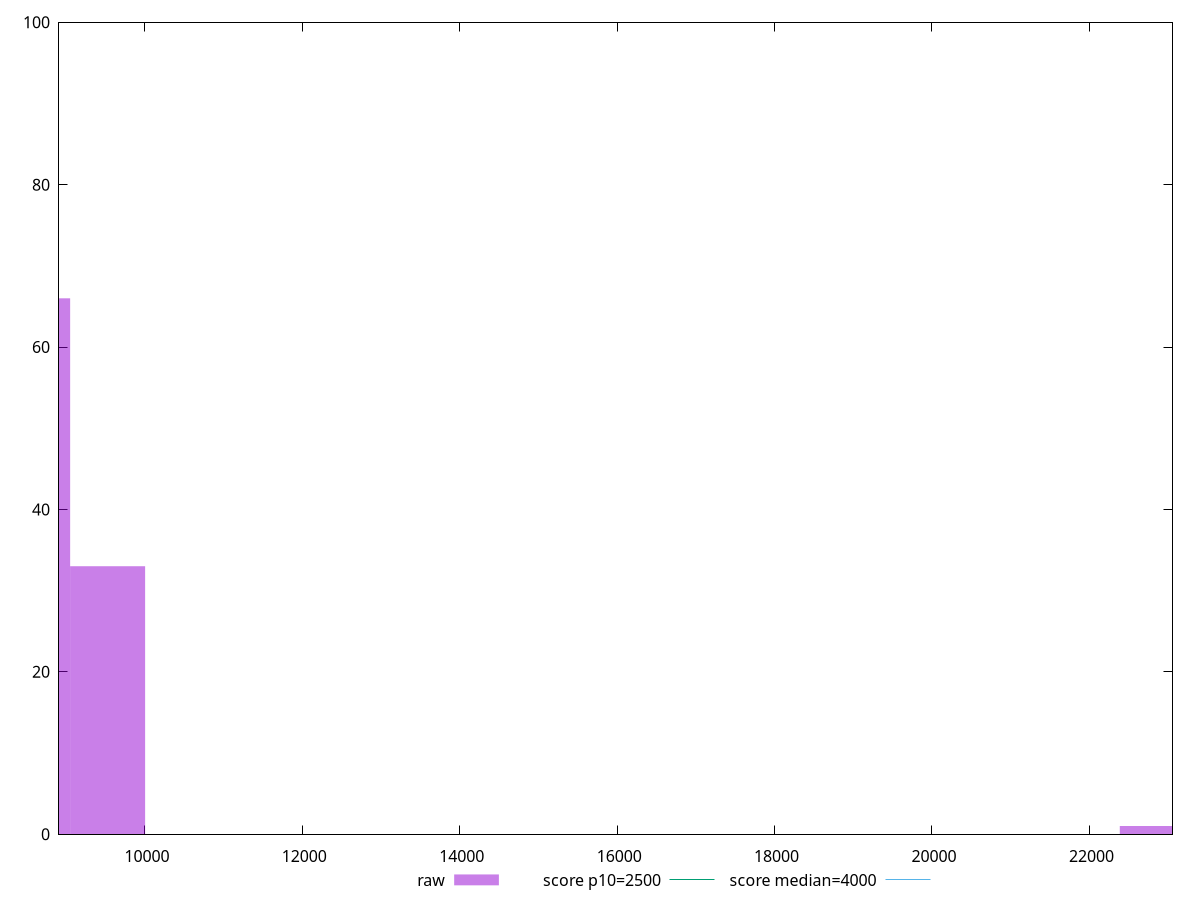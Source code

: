 reset

$raw <<EOF
9526.082036881286 33
8573.473833193157 66
22862.596888515083 1
EOF

set key outside below
set boxwidth 952.6082036881285
set xrange [8908.24545:23055.954400000006]
set yrange [0:100]
set style fill transparent solid 0.5 noborder

set parametric
set terminal svg size 640, 490 enhanced background rgb 'white'
set output "report_00007_2020-12-11T15:55:29.892Z/largest-contentful-paint/samples/pages+cached+noadtech/raw/histogram.svg"

plot $raw title "raw" with boxes, \
     2500,t title "score p10=2500", \
     4000,t title "score median=4000"

reset

